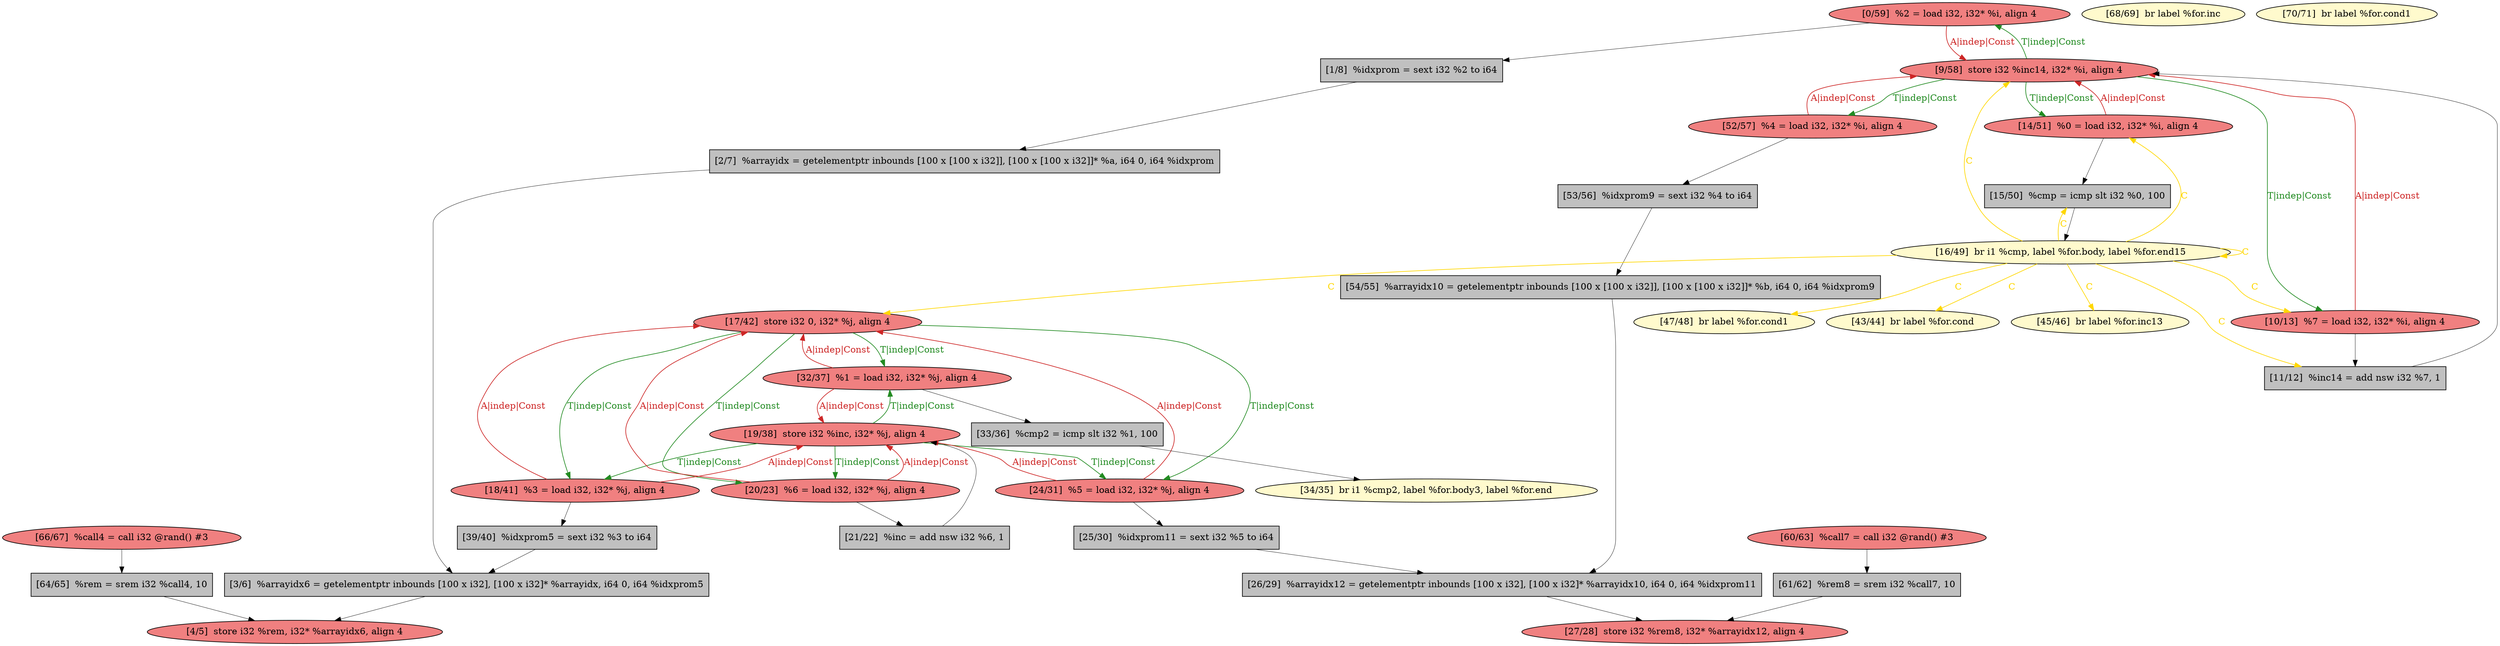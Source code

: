 
digraph G {


node635 [fillcolor=lightcoral,label="[17/42]  store i32 0, i32* %j, align 4",shape=ellipse,style=filled ]
node634 [fillcolor=grey,label="[54/55]  %arrayidx10 = getelementptr inbounds [100 x [100 x i32]], [100 x [100 x i32]]* %b, i64 0, i64 %idxprom9",shape=rectangle,style=filled ]
node633 [fillcolor=lightcoral,label="[32/37]  %1 = load i32, i32* %j, align 4",shape=ellipse,style=filled ]
node632 [fillcolor=lightcoral,label="[18/41]  %3 = load i32, i32* %j, align 4",shape=ellipse,style=filled ]
node631 [fillcolor=lemonchiffon,label="[47/48]  br label %for.cond1",shape=ellipse,style=filled ]
node630 [fillcolor=grey,label="[2/7]  %arrayidx = getelementptr inbounds [100 x [100 x i32]], [100 x [100 x i32]]* %a, i64 0, i64 %idxprom",shape=rectangle,style=filled ]
node627 [fillcolor=lightcoral,label="[4/5]  store i32 %rem, i32* %arrayidx6, align 4",shape=ellipse,style=filled ]
node628 [fillcolor=lightcoral,label="[19/38]  store i32 %inc, i32* %j, align 4",shape=ellipse,style=filled ]
node626 [fillcolor=grey,label="[53/56]  %idxprom9 = sext i32 %4 to i64",shape=rectangle,style=filled ]
node625 [fillcolor=grey,label="[26/29]  %arrayidx12 = getelementptr inbounds [100 x i32], [100 x i32]* %arrayidx10, i64 0, i64 %idxprom11",shape=rectangle,style=filled ]
node624 [fillcolor=lightcoral,label="[52/57]  %4 = load i32, i32* %i, align 4",shape=ellipse,style=filled ]
node621 [fillcolor=lightcoral,label="[24/31]  %5 = load i32, i32* %j, align 4",shape=ellipse,style=filled ]
node618 [fillcolor=lightcoral,label="[20/23]  %6 = load i32, i32* %j, align 4",shape=ellipse,style=filled ]
node617 [fillcolor=grey,label="[25/30]  %idxprom11 = sext i32 %5 to i64",shape=rectangle,style=filled ]
node605 [fillcolor=lemonchiffon,label="[43/44]  br label %for.cond",shape=ellipse,style=filled ]
node603 [fillcolor=grey,label="[64/65]  %rem = srem i32 %call4, 10",shape=rectangle,style=filled ]
node604 [fillcolor=lightcoral,label="[66/67]  %call4 = call i32 @rand() #3",shape=ellipse,style=filled ]
node619 [fillcolor=lightcoral,label="[14/51]  %0 = load i32, i32* %i, align 4",shape=ellipse,style=filled ]
node616 [fillcolor=grey,label="[15/50]  %cmp = icmp slt i32 %0, 100",shape=rectangle,style=filled ]
node601 [fillcolor=lightcoral,label="[0/59]  %2 = load i32, i32* %i, align 4",shape=ellipse,style=filled ]
node615 [fillcolor=grey,label="[3/6]  %arrayidx6 = getelementptr inbounds [100 x i32], [100 x i32]* %arrayidx, i64 0, i64 %idxprom5",shape=rectangle,style=filled ]
node610 [fillcolor=lightcoral,label="[10/13]  %7 = load i32, i32* %i, align 4",shape=ellipse,style=filled ]
node608 [fillcolor=lemonchiffon,label="[16/49]  br i1 %cmp, label %for.body, label %for.end15",shape=ellipse,style=filled ]
node606 [fillcolor=grey,label="[61/62]  %rem8 = srem i32 %call7, 10",shape=rectangle,style=filled ]
node611 [fillcolor=lemonchiffon,label="[45/46]  br label %for.inc13",shape=ellipse,style=filled ]
node607 [fillcolor=grey,label="[11/12]  %inc14 = add nsw i32 %7, 1",shape=rectangle,style=filled ]
node629 [fillcolor=grey,label="[39/40]  %idxprom5 = sext i32 %3 to i64",shape=rectangle,style=filled ]
node622 [fillcolor=lightcoral,label="[27/28]  store i32 %rem8, i32* %arrayidx12, align 4",shape=ellipse,style=filled ]
node609 [fillcolor=grey,label="[21/22]  %inc = add nsw i32 %6, 1",shape=rectangle,style=filled ]
node612 [fillcolor=lemonchiffon,label="[68/69]  br label %for.inc",shape=ellipse,style=filled ]
node623 [fillcolor=lemonchiffon,label="[70/71]  br label %for.cond1",shape=ellipse,style=filled ]
node620 [fillcolor=lightcoral,label="[9/58]  store i32 %inc14, i32* %i, align 4",shape=ellipse,style=filled ]
node613 [fillcolor=grey,label="[33/36]  %cmp2 = icmp slt i32 %1, 100",shape=rectangle,style=filled ]
node636 [fillcolor=lemonchiffon,label="[34/35]  br i1 %cmp2, label %for.body3, label %for.end",shape=ellipse,style=filled ]
node602 [fillcolor=lightcoral,label="[60/63]  %call7 = call i32 @rand() #3",shape=ellipse,style=filled ]
node614 [fillcolor=grey,label="[1/8]  %idxprom = sext i32 %2 to i64",shape=rectangle,style=filled ]

node628->node618 [style=solid,color=forestgreen,label="T|indep|Const",penwidth=1.0,fontcolor=forestgreen ]
node628->node632 [style=solid,color=forestgreen,label="T|indep|Const",penwidth=1.0,fontcolor=forestgreen ]
node613->node636 [style=solid,color=black,label="",penwidth=0.5,fontcolor=black ]
node608->node608 [style=solid,color=gold,label="C",penwidth=1.0,fontcolor=gold ]
node614->node630 [style=solid,color=black,label="",penwidth=0.5,fontcolor=black ]
node615->node627 [style=solid,color=black,label="",penwidth=0.5,fontcolor=black ]
node602->node606 [style=solid,color=black,label="",penwidth=0.5,fontcolor=black ]
node601->node614 [style=solid,color=black,label="",penwidth=0.5,fontcolor=black ]
node618->node628 [style=solid,color=firebrick3,label="A|indep|Const",penwidth=1.0,fontcolor=firebrick3 ]
node632->node628 [style=solid,color=firebrick3,label="A|indep|Const",penwidth=1.0,fontcolor=firebrick3 ]
node626->node634 [style=solid,color=black,label="",penwidth=0.5,fontcolor=black ]
node617->node625 [style=solid,color=black,label="",penwidth=0.5,fontcolor=black ]
node634->node625 [style=solid,color=black,label="",penwidth=0.5,fontcolor=black ]
node625->node622 [style=solid,color=black,label="",penwidth=0.5,fontcolor=black ]
node635->node633 [style=solid,color=forestgreen,label="T|indep|Const",penwidth=1.0,fontcolor=forestgreen ]
node620->node624 [style=solid,color=forestgreen,label="T|indep|Const",penwidth=1.0,fontcolor=forestgreen ]
node616->node608 [style=solid,color=black,label="",penwidth=0.5,fontcolor=black ]
node608->node616 [style=solid,color=gold,label="C",penwidth=1.0,fontcolor=gold ]
node610->node620 [style=solid,color=firebrick3,label="A|indep|Const",penwidth=1.0,fontcolor=firebrick3 ]
node604->node603 [style=solid,color=black,label="",penwidth=0.5,fontcolor=black ]
node620->node610 [style=solid,color=forestgreen,label="T|indep|Const",penwidth=1.0,fontcolor=forestgreen ]
node606->node622 [style=solid,color=black,label="",penwidth=0.5,fontcolor=black ]
node608->node631 [style=solid,color=gold,label="C",penwidth=1.0,fontcolor=gold ]
node621->node628 [style=solid,color=firebrick3,label="A|indep|Const",penwidth=1.0,fontcolor=firebrick3 ]
node624->node626 [style=solid,color=black,label="",penwidth=0.5,fontcolor=black ]
node624->node620 [style=solid,color=firebrick3,label="A|indep|Const",penwidth=1.0,fontcolor=firebrick3 ]
node608->node635 [style=solid,color=gold,label="C",penwidth=1.0,fontcolor=gold ]
node632->node635 [style=solid,color=firebrick3,label="A|indep|Const",penwidth=1.0,fontcolor=firebrick3 ]
node619->node616 [style=solid,color=black,label="",penwidth=0.5,fontcolor=black ]
node608->node610 [style=solid,color=gold,label="C",penwidth=1.0,fontcolor=gold ]
node608->node605 [style=solid,color=gold,label="C",penwidth=1.0,fontcolor=gold ]
node608->node620 [style=solid,color=gold,label="C",penwidth=1.0,fontcolor=gold ]
node608->node611 [style=solid,color=gold,label="C",penwidth=1.0,fontcolor=gold ]
node601->node620 [style=solid,color=firebrick3,label="A|indep|Const",penwidth=1.0,fontcolor=firebrick3 ]
node620->node601 [style=solid,color=forestgreen,label="T|indep|Const",penwidth=1.0,fontcolor=forestgreen ]
node628->node621 [style=solid,color=forestgreen,label="T|indep|Const",penwidth=1.0,fontcolor=forestgreen ]
node618->node635 [style=solid,color=firebrick3,label="A|indep|Const",penwidth=1.0,fontcolor=firebrick3 ]
node633->node613 [style=solid,color=black,label="",penwidth=0.5,fontcolor=black ]
node628->node633 [style=solid,color=forestgreen,label="T|indep|Const",penwidth=1.0,fontcolor=forestgreen ]
node633->node628 [style=solid,color=firebrick3,label="A|indep|Const",penwidth=1.0,fontcolor=firebrick3 ]
node635->node621 [style=solid,color=forestgreen,label="T|indep|Const",penwidth=1.0,fontcolor=forestgreen ]
node632->node629 [style=solid,color=black,label="",penwidth=0.5,fontcolor=black ]
node621->node617 [style=solid,color=black,label="",penwidth=0.5,fontcolor=black ]
node635->node618 [style=solid,color=forestgreen,label="T|indep|Const",penwidth=1.0,fontcolor=forestgreen ]
node610->node607 [style=solid,color=black,label="",penwidth=0.5,fontcolor=black ]
node620->node619 [style=solid,color=forestgreen,label="T|indep|Const",penwidth=1.0,fontcolor=forestgreen ]
node607->node620 [style=solid,color=black,label="",penwidth=0.5,fontcolor=black ]
node621->node635 [style=solid,color=firebrick3,label="A|indep|Const",penwidth=1.0,fontcolor=firebrick3 ]
node630->node615 [style=solid,color=black,label="",penwidth=0.5,fontcolor=black ]
node603->node627 [style=solid,color=black,label="",penwidth=0.5,fontcolor=black ]
node608->node607 [style=solid,color=gold,label="C",penwidth=1.0,fontcolor=gold ]
node629->node615 [style=solid,color=black,label="",penwidth=0.5,fontcolor=black ]
node633->node635 [style=solid,color=firebrick3,label="A|indep|Const",penwidth=1.0,fontcolor=firebrick3 ]
node619->node620 [style=solid,color=firebrick3,label="A|indep|Const",penwidth=1.0,fontcolor=firebrick3 ]
node635->node632 [style=solid,color=forestgreen,label="T|indep|Const",penwidth=1.0,fontcolor=forestgreen ]
node608->node619 [style=solid,color=gold,label="C",penwidth=1.0,fontcolor=gold ]
node609->node628 [style=solid,color=black,label="",penwidth=0.5,fontcolor=black ]
node618->node609 [style=solid,color=black,label="",penwidth=0.5,fontcolor=black ]


}
